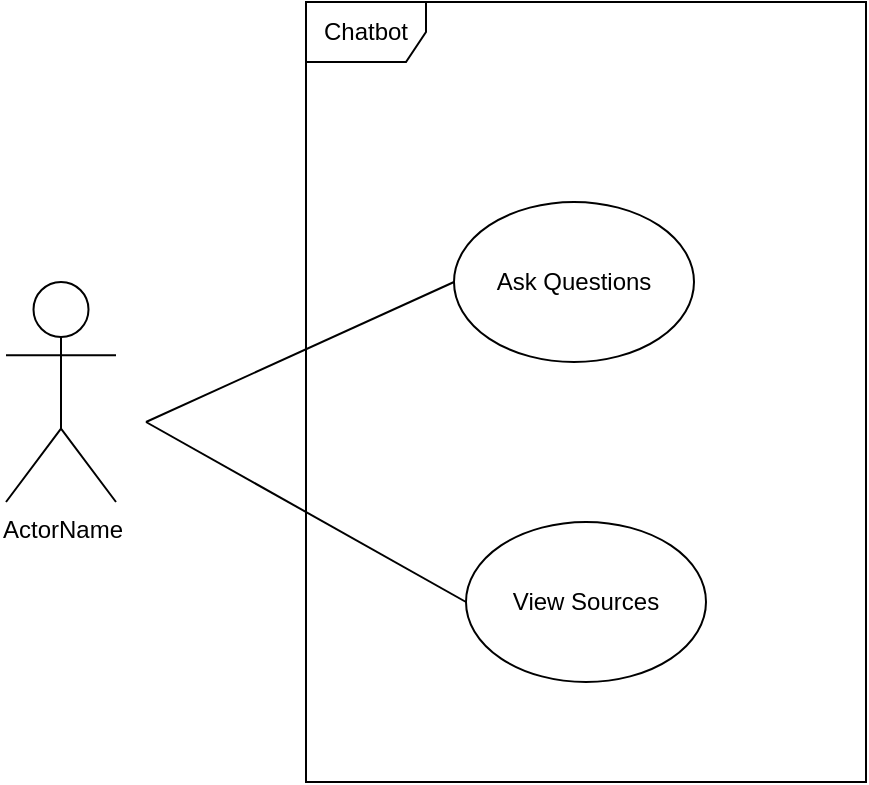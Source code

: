 <mxfile>
    <diagram id="Vdufi-KGn0SAmZnxfAca" name="Page-1">
        <mxGraphModel dx="893" dy="599" grid="0" gridSize="10" guides="1" tooltips="1" connect="1" arrows="1" fold="1" page="1" pageScale="1" pageWidth="827" pageHeight="1169" math="0" shadow="0">
            <root>
                <mxCell id="0"/>
                <mxCell id="1" parent="0"/>
                <mxCell id="5" value="ActorName" style="shape=umlActor;html=1;verticalLabelPosition=bottom;verticalAlign=top;align=center;" vertex="1" parent="1">
                    <mxGeometry x="130" y="290" width="55" height="110" as="geometry"/>
                </mxCell>
                <mxCell id="9" value="Chatbot" style="shape=umlFrame;whiteSpace=wrap;html=1;" vertex="1" parent="1">
                    <mxGeometry x="280" y="150" width="280" height="390" as="geometry"/>
                </mxCell>
                <mxCell id="10" value="Ask Questions" style="ellipse;whiteSpace=wrap;html=1;" vertex="1" parent="1">
                    <mxGeometry x="354" y="250" width="120" height="80" as="geometry"/>
                </mxCell>
                <mxCell id="11" value="View Sources" style="ellipse;whiteSpace=wrap;html=1;" vertex="1" parent="1">
                    <mxGeometry x="360" y="410" width="120" height="80" as="geometry"/>
                </mxCell>
                <mxCell id="13" value="" style="endArrow=none;html=1;entryX=0;entryY=0.5;entryDx=0;entryDy=0;" edge="1" parent="1" target="11">
                    <mxGeometry width="50" height="50" relative="1" as="geometry">
                        <mxPoint x="200" y="360" as="sourcePoint"/>
                        <mxPoint x="320" y="500" as="targetPoint"/>
                    </mxGeometry>
                </mxCell>
                <mxCell id="14" value="" style="endArrow=none;html=1;entryX=0;entryY=0.5;entryDx=0;entryDy=0;" edge="1" parent="1" target="10">
                    <mxGeometry width="50" height="50" relative="1" as="geometry">
                        <mxPoint x="200" y="360" as="sourcePoint"/>
                        <mxPoint x="320" y="500" as="targetPoint"/>
                    </mxGeometry>
                </mxCell>
            </root>
        </mxGraphModel>
    </diagram>
</mxfile>